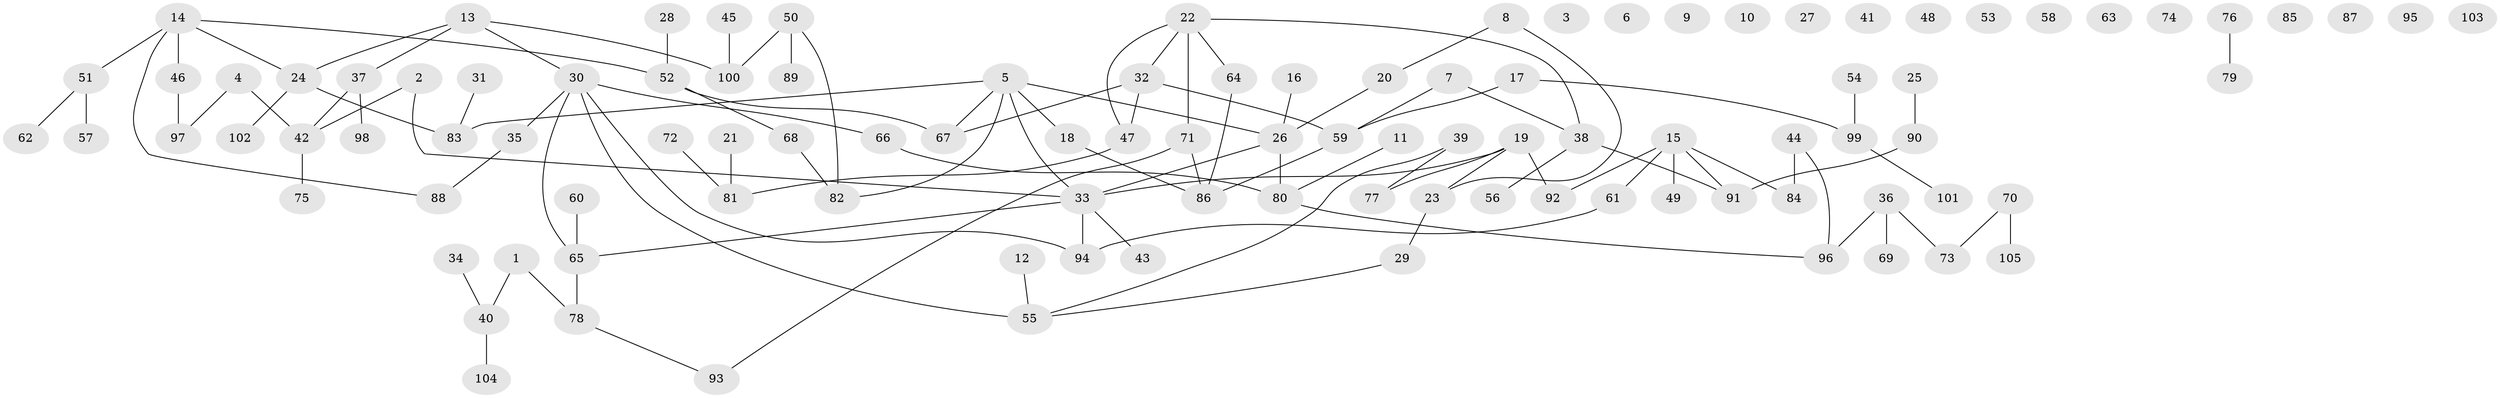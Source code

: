 // coarse degree distribution, {2: 0.34615384615384615, 1: 0.23076923076923078, 4: 0.11538461538461539, 3: 0.19230769230769232, 5: 0.038461538461538464, 10: 0.038461538461538464, 6: 0.038461538461538464}
// Generated by graph-tools (version 1.1) at 2025/35/03/04/25 23:35:44]
// undirected, 105 vertices, 110 edges
graph export_dot {
  node [color=gray90,style=filled];
  1;
  2;
  3;
  4;
  5;
  6;
  7;
  8;
  9;
  10;
  11;
  12;
  13;
  14;
  15;
  16;
  17;
  18;
  19;
  20;
  21;
  22;
  23;
  24;
  25;
  26;
  27;
  28;
  29;
  30;
  31;
  32;
  33;
  34;
  35;
  36;
  37;
  38;
  39;
  40;
  41;
  42;
  43;
  44;
  45;
  46;
  47;
  48;
  49;
  50;
  51;
  52;
  53;
  54;
  55;
  56;
  57;
  58;
  59;
  60;
  61;
  62;
  63;
  64;
  65;
  66;
  67;
  68;
  69;
  70;
  71;
  72;
  73;
  74;
  75;
  76;
  77;
  78;
  79;
  80;
  81;
  82;
  83;
  84;
  85;
  86;
  87;
  88;
  89;
  90;
  91;
  92;
  93;
  94;
  95;
  96;
  97;
  98;
  99;
  100;
  101;
  102;
  103;
  104;
  105;
  1 -- 40;
  1 -- 78;
  2 -- 33;
  2 -- 42;
  4 -- 42;
  4 -- 97;
  5 -- 18;
  5 -- 26;
  5 -- 33;
  5 -- 67;
  5 -- 82;
  5 -- 83;
  7 -- 38;
  7 -- 59;
  8 -- 20;
  8 -- 23;
  11 -- 80;
  12 -- 55;
  13 -- 24;
  13 -- 30;
  13 -- 37;
  13 -- 100;
  14 -- 24;
  14 -- 46;
  14 -- 51;
  14 -- 52;
  14 -- 88;
  15 -- 49;
  15 -- 61;
  15 -- 84;
  15 -- 91;
  15 -- 92;
  16 -- 26;
  17 -- 59;
  17 -- 99;
  18 -- 86;
  19 -- 23;
  19 -- 33;
  19 -- 77;
  19 -- 92;
  20 -- 26;
  21 -- 81;
  22 -- 32;
  22 -- 38;
  22 -- 47;
  22 -- 64;
  22 -- 71;
  23 -- 29;
  24 -- 83;
  24 -- 102;
  25 -- 90;
  26 -- 33;
  26 -- 80;
  28 -- 52;
  29 -- 55;
  30 -- 35;
  30 -- 55;
  30 -- 65;
  30 -- 66;
  30 -- 94;
  31 -- 83;
  32 -- 47;
  32 -- 59;
  32 -- 67;
  33 -- 43;
  33 -- 65;
  33 -- 94;
  34 -- 40;
  35 -- 88;
  36 -- 69;
  36 -- 73;
  36 -- 96;
  37 -- 42;
  37 -- 98;
  38 -- 56;
  38 -- 91;
  39 -- 55;
  39 -- 77;
  40 -- 104;
  42 -- 75;
  44 -- 84;
  44 -- 96;
  45 -- 100;
  46 -- 97;
  47 -- 81;
  50 -- 82;
  50 -- 89;
  50 -- 100;
  51 -- 57;
  51 -- 62;
  52 -- 67;
  52 -- 68;
  54 -- 99;
  59 -- 86;
  60 -- 65;
  61 -- 94;
  64 -- 86;
  65 -- 78;
  66 -- 80;
  68 -- 82;
  70 -- 73;
  70 -- 105;
  71 -- 86;
  71 -- 93;
  72 -- 81;
  76 -- 79;
  78 -- 93;
  80 -- 96;
  90 -- 91;
  99 -- 101;
}
